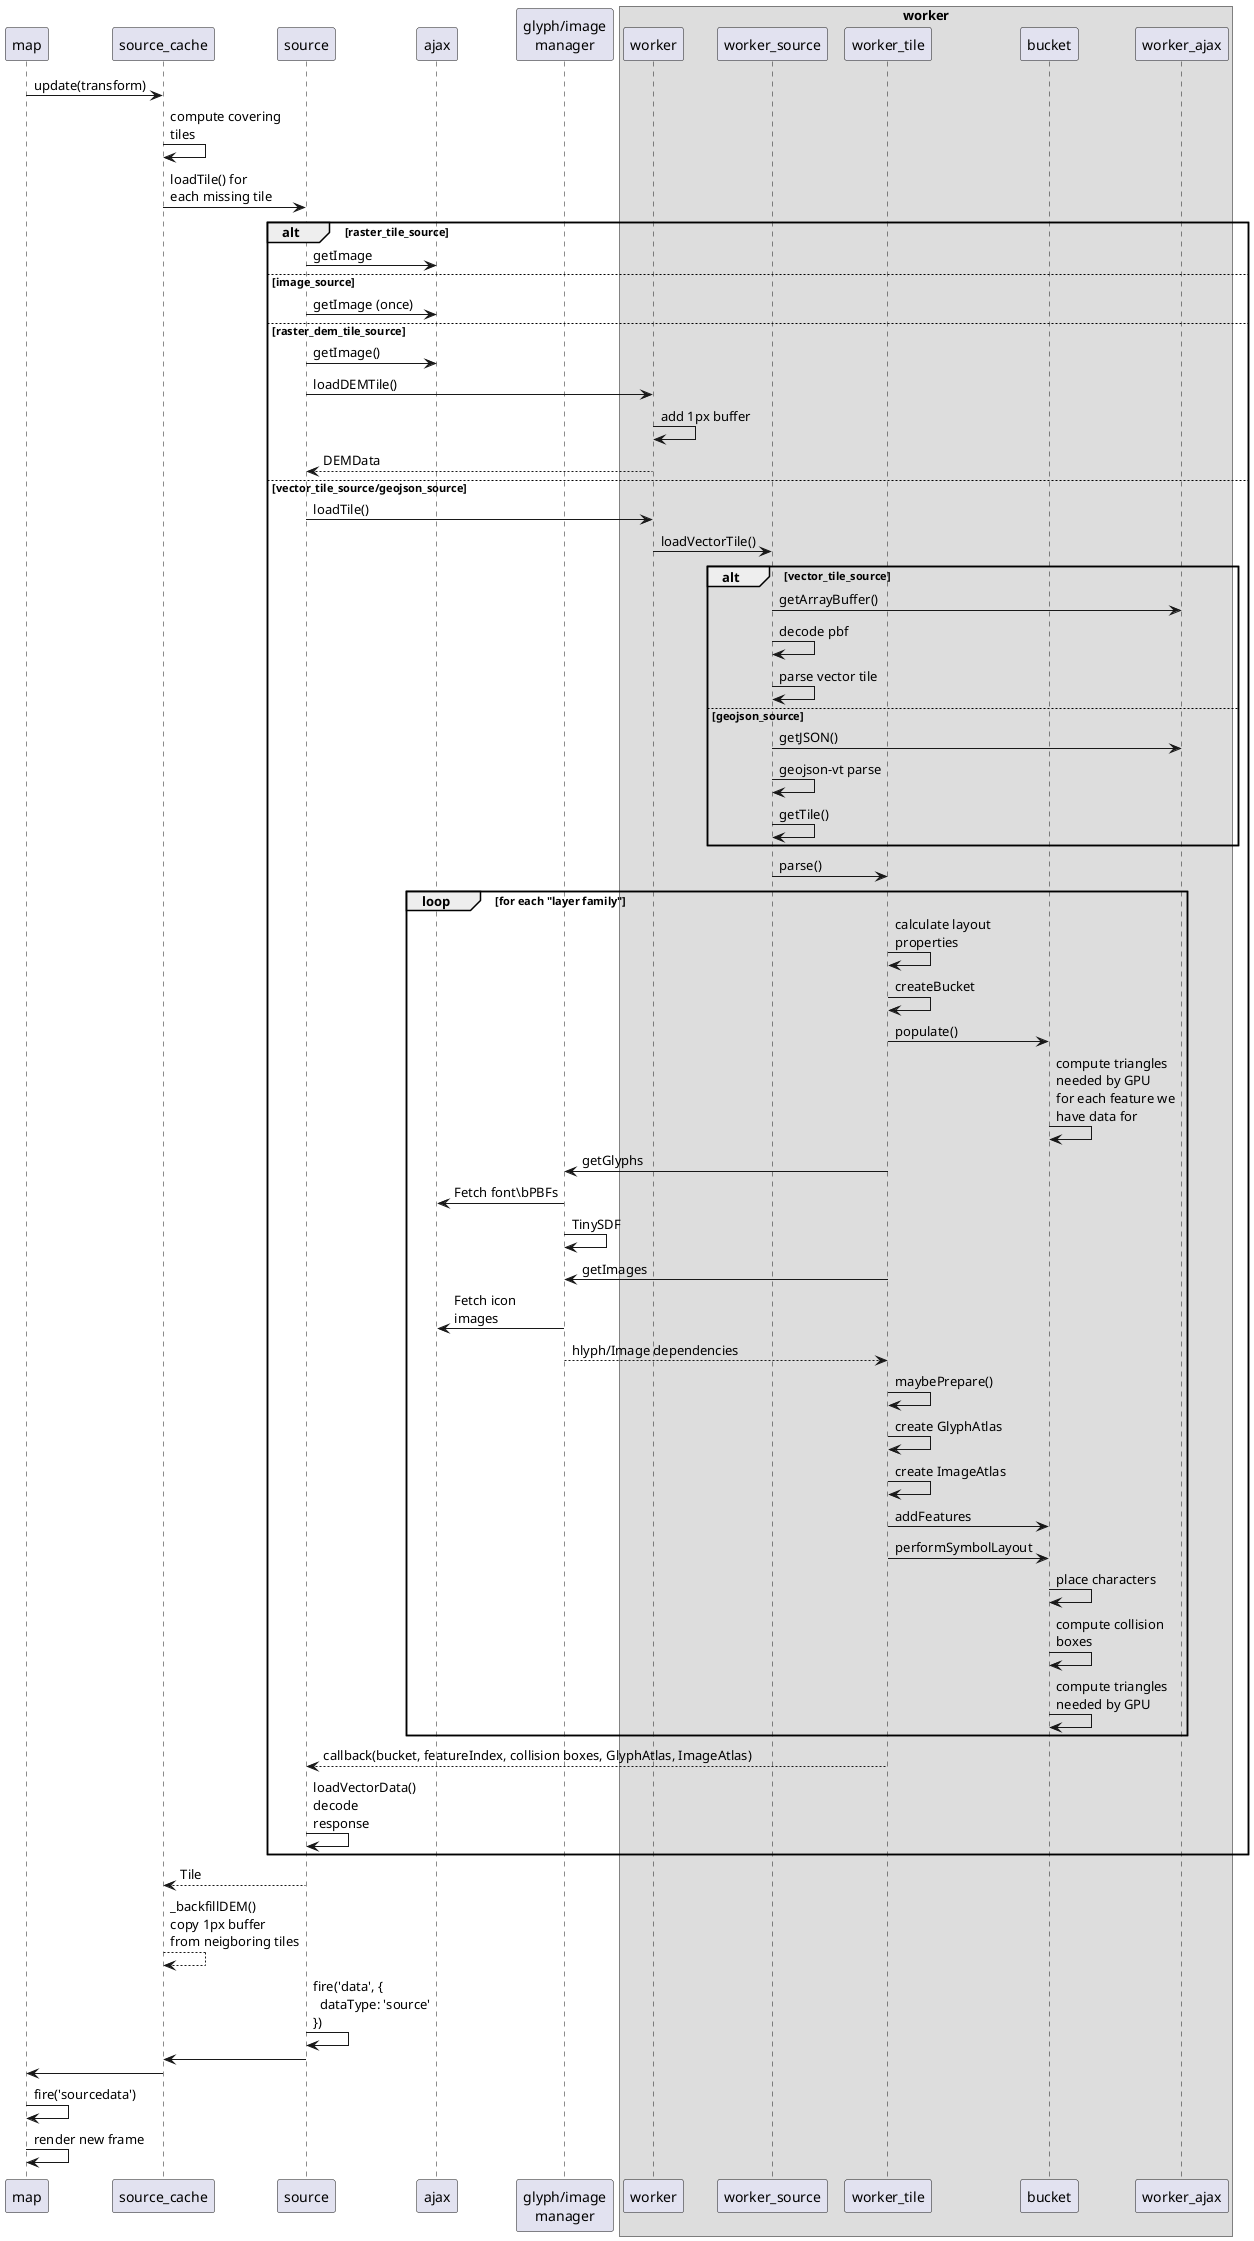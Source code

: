 @startuml
participant map
participant source_cache
participant source
participant ajax
participant "glyph/image\nmanager"
box worker
participant worker
participant worker_source
participant worker_tile
participant bucket
participant worker_ajax
end box

map->source_cache: update(transform)
source_cache->source_cache: compute covering\ntiles
source_cache->source: loadTile() for\neach missing tile
alt raster_tile_source
source->ajax: getImage
else image_source
source->ajax: getImage (once)
else raster_dem_tile_source
source->ajax: getImage()
source->worker: loadDEMTile()
worker->worker: add 1px buffer
worker-->source: DEMData
else vector_tile_source/geojson_source
source->worker: loadTile()
worker->worker_source: loadVectorTile()
alt vector_tile_source
worker_source->worker_ajax: getArrayBuffer()
worker_source->worker_source: decode pbf
worker_source->worker_source: parse vector tile
else geojson_source
worker_source->worker_ajax: getJSON()
worker_source->worker_source: geojson-vt parse
worker_source->worker_source: getTile()
end
worker_source->worker_tile: parse()
loop for each "layer family"
worker_tile->worker_tile: calculate layout\nproperties
worker_tile->worker_tile: createBucket
worker_tile->bucket: populate()
bucket->bucket: compute triangles\nneeded by GPU\nfor each feature we\nhave data for
worker_tile->"glyph/image\nmanager": getGlyphs
"glyph/image\nmanager"->ajax: Fetch font\bPBFs
"glyph/image\nmanager"->"glyph/image\nmanager": TinySDF
worker_tile->"glyph/image\nmanager": getImages
"glyph/image\nmanager"->ajax: Fetch icon\nimages
"glyph/image\nmanager"-->worker_tile: hlyph/Image dependencies
worker_tile->worker_tile: maybePrepare()
worker_tile->worker_tile: create GlyphAtlas
worker_tile->worker_tile: create ImageAtlas
worker_tile->bucket: addFeatures
worker_tile->bucket: performSymbolLayout
bucket->bucket: place characters
bucket->bucket: compute collision\nboxes
bucket->bucket: compute triangles\nneeded by GPU
end
worker_tile-->source: callback(bucket, featureIndex, collision boxes, GlyphAtlas, ImageAtlas)
source->source: loadVectorData()\ndecode\nresponse
end
source-->source_cache: Tile
source_cache-->source_cache: _backfillDEM()\ncopy 1px buffer\nfrom neigboring tiles
source->source: fire('data', {\n  dataType: 'source'\n})
source->source_cache:
source_cache->map:
map->map: fire('sourcedata')
map->map: render new frame
@enduml
